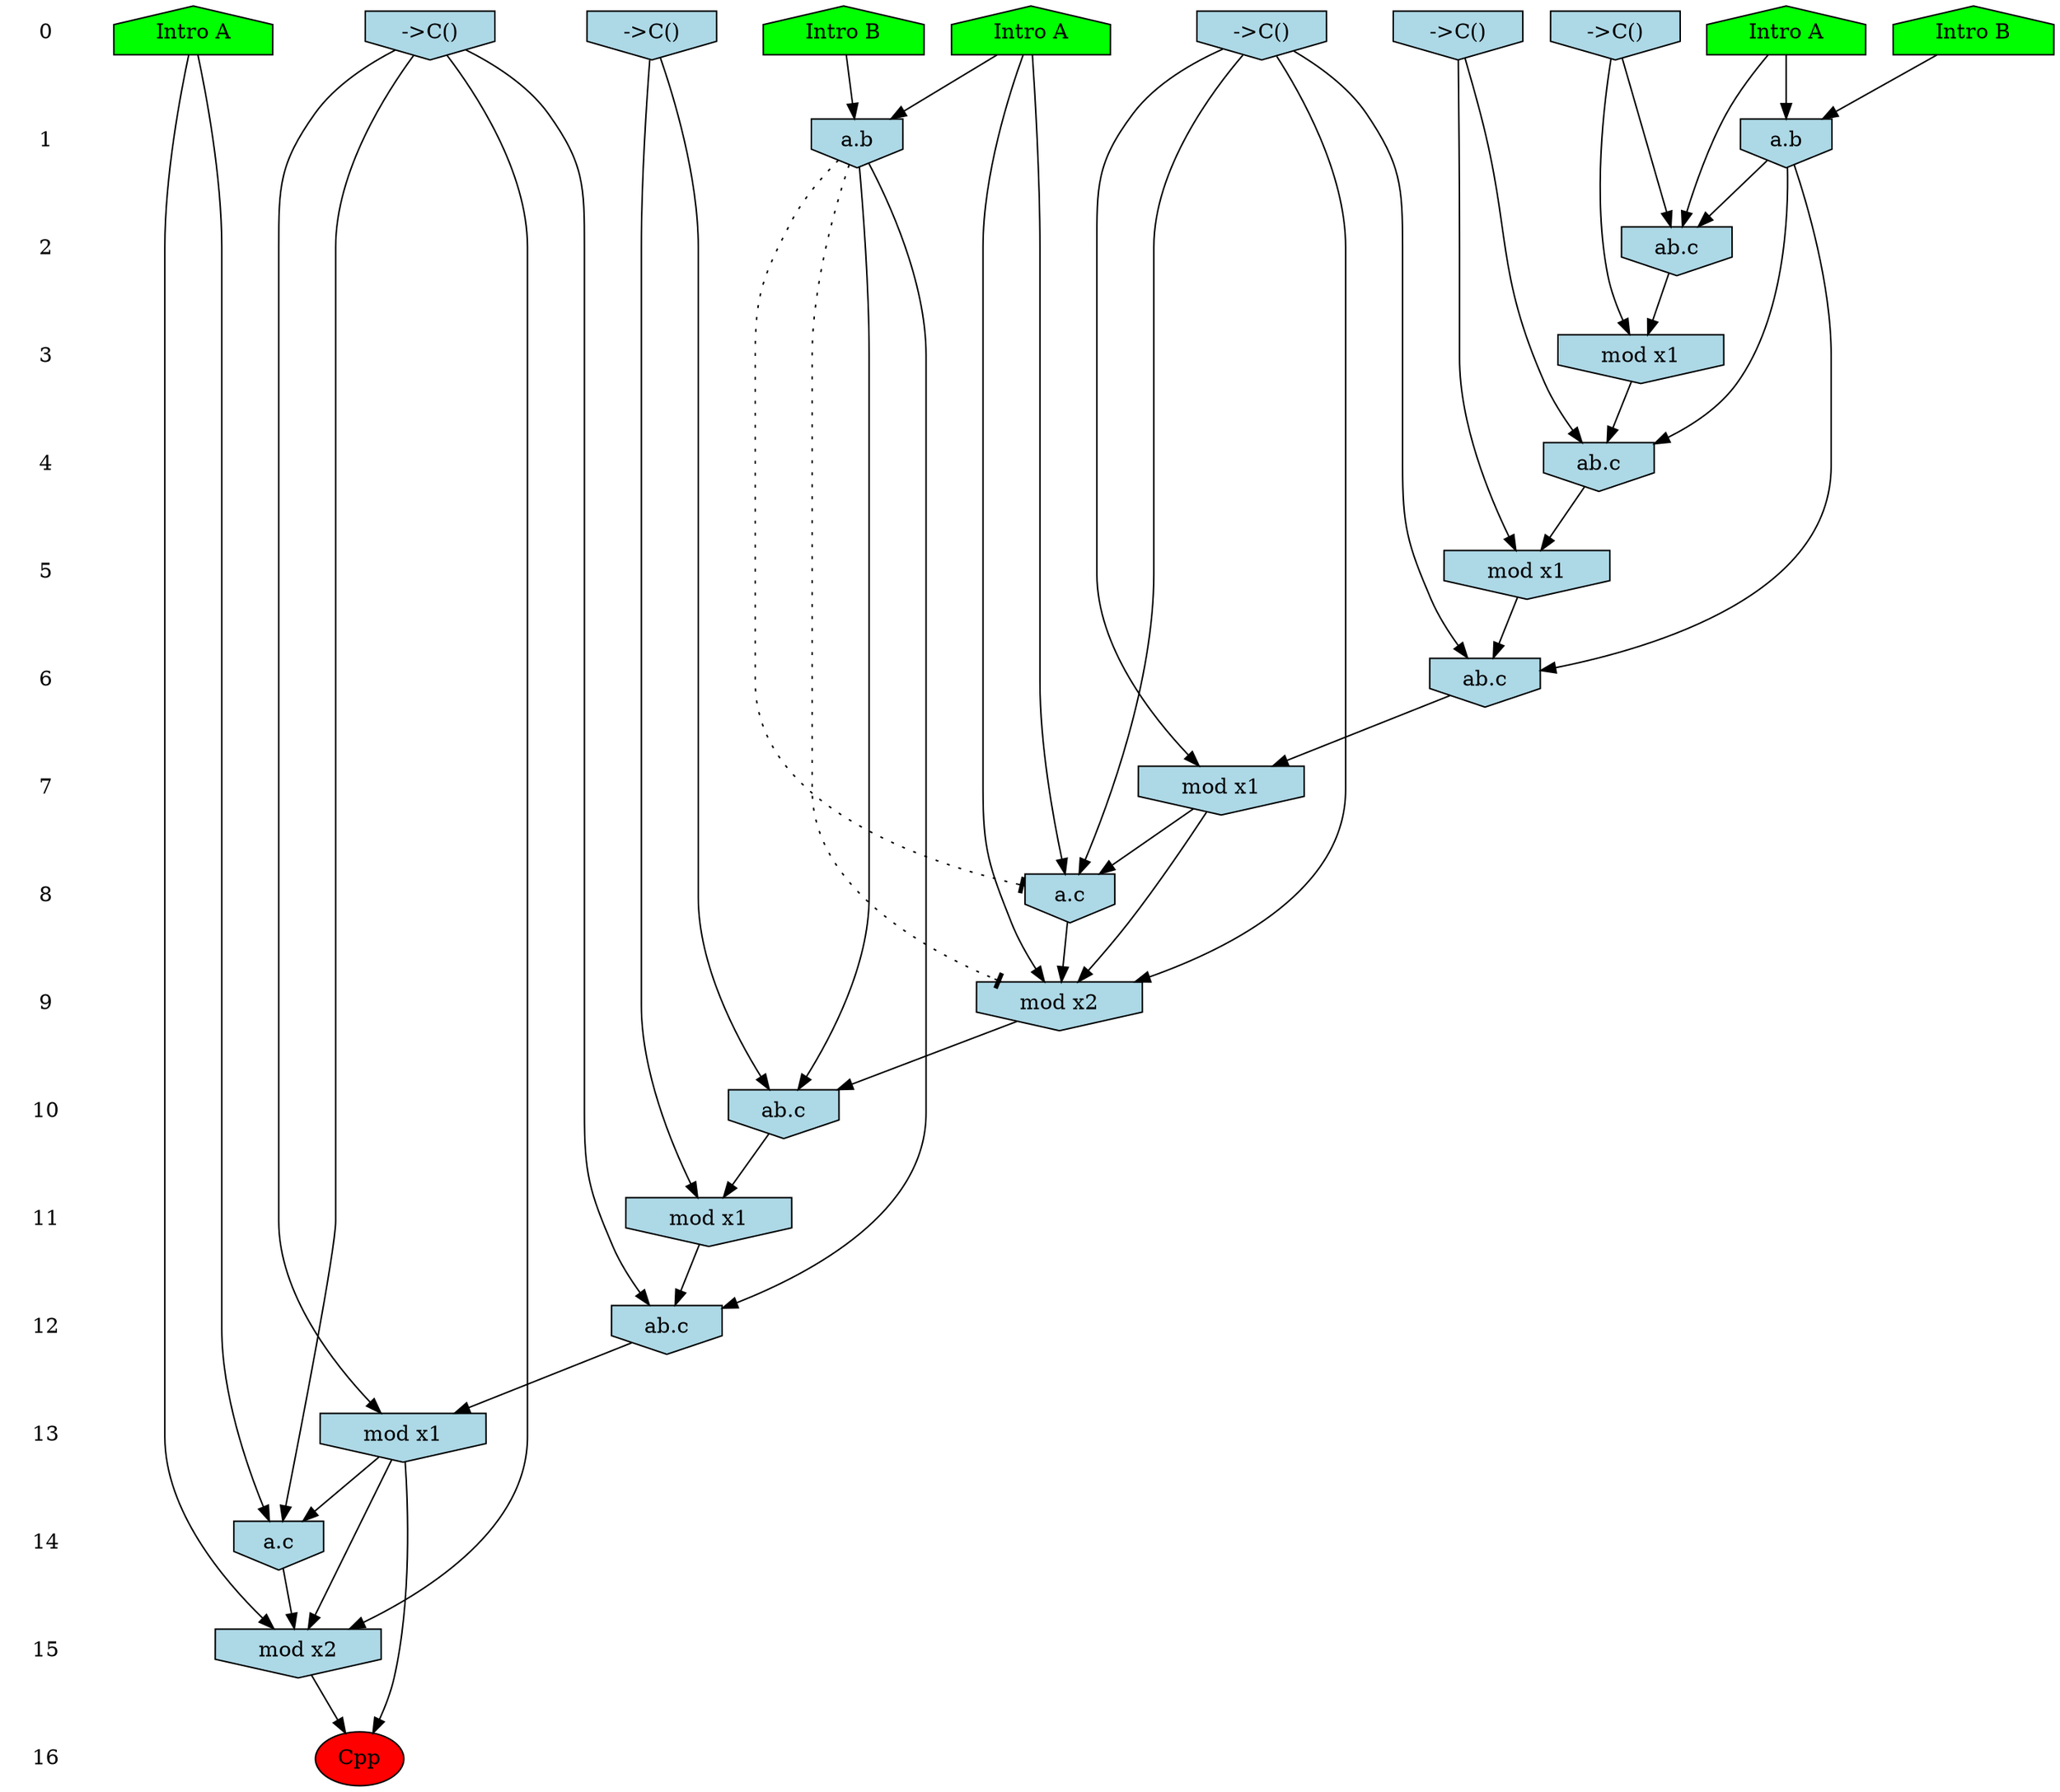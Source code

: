 /* Compression of 1 causal flows obtained in average at 8.617249E+01 t.u */
/* Compressed causal flows were: [7] */
digraph G{
 ranksep=.5 ; 
{ rank = same ; "0" [shape=plaintext] ; node_1 [label ="Intro A", shape=house, style=filled, fillcolor=green] ;
node_2 [label ="Intro B", shape=house, style=filled, fillcolor=green] ;
node_3 [label ="Intro A", shape=house, style=filled, fillcolor=green] ;
node_4 [label ="Intro A", shape=house, style=filled, fillcolor=green] ;
node_5 [label ="Intro B", shape=house, style=filled, fillcolor=green] ;
node_6 [label="->C()", shape=invhouse, style=filled, fillcolor = lightblue] ;
node_7 [label="->C()", shape=invhouse, style=filled, fillcolor = lightblue] ;
node_8 [label="->C()", shape=invhouse, style=filled, fillcolor = lightblue] ;
node_9 [label="->C()", shape=invhouse, style=filled, fillcolor = lightblue] ;
node_10 [label="->C()", shape=invhouse, style=filled, fillcolor = lightblue] ;
}
{ rank = same ; "1" [shape=plaintext] ; node_11 [label="a.b", shape=invhouse, style=filled, fillcolor = lightblue] ;
node_20 [label="a.b", shape=invhouse, style=filled, fillcolor = lightblue] ;
}
{ rank = same ; "2" [shape=plaintext] ; node_12 [label="ab.c", shape=invhouse, style=filled, fillcolor = lightblue] ;
}
{ rank = same ; "3" [shape=plaintext] ; node_13 [label="mod x1", shape=invhouse, style=filled, fillcolor = lightblue] ;
}
{ rank = same ; "4" [shape=plaintext] ; node_14 [label="ab.c", shape=invhouse, style=filled, fillcolor = lightblue] ;
}
{ rank = same ; "5" [shape=plaintext] ; node_15 [label="mod x1", shape=invhouse, style=filled, fillcolor = lightblue] ;
}
{ rank = same ; "6" [shape=plaintext] ; node_16 [label="ab.c", shape=invhouse, style=filled, fillcolor = lightblue] ;
}
{ rank = same ; "7" [shape=plaintext] ; node_17 [label="mod x1", shape=invhouse, style=filled, fillcolor = lightblue] ;
}
{ rank = same ; "8" [shape=plaintext] ; node_18 [label="a.c", shape=invhouse, style=filled, fillcolor = lightblue] ;
}
{ rank = same ; "9" [shape=plaintext] ; node_19 [label="mod x2", shape=invhouse, style=filled, fillcolor = lightblue] ;
}
{ rank = same ; "10" [shape=plaintext] ; node_21 [label="ab.c", shape=invhouse, style=filled, fillcolor = lightblue] ;
}
{ rank = same ; "11" [shape=plaintext] ; node_22 [label="mod x1", shape=invhouse, style=filled, fillcolor = lightblue] ;
}
{ rank = same ; "12" [shape=plaintext] ; node_23 [label="ab.c", shape=invhouse, style=filled, fillcolor = lightblue] ;
}
{ rank = same ; "13" [shape=plaintext] ; node_24 [label="mod x1", shape=invhouse, style=filled, fillcolor = lightblue] ;
}
{ rank = same ; "14" [shape=plaintext] ; node_25 [label="a.c", shape=invhouse, style=filled, fillcolor = lightblue] ;
}
{ rank = same ; "15" [shape=plaintext] ; node_26 [label="mod x2", shape=invhouse, style=filled, fillcolor = lightblue] ;
}
{ rank = same ; "16" [shape=plaintext] ; node_27 [label ="Cpp", style=filled, fillcolor=red] ;
}
"0" -> "1" [style="invis"]; 
"1" -> "2" [style="invis"]; 
"2" -> "3" [style="invis"]; 
"3" -> "4" [style="invis"]; 
"4" -> "5" [style="invis"]; 
"5" -> "6" [style="invis"]; 
"6" -> "7" [style="invis"]; 
"7" -> "8" [style="invis"]; 
"8" -> "9" [style="invis"]; 
"9" -> "10" [style="invis"]; 
"10" -> "11" [style="invis"]; 
"11" -> "12" [style="invis"]; 
"12" -> "13" [style="invis"]; 
"13" -> "14" [style="invis"]; 
"14" -> "15" [style="invis"]; 
"15" -> "16" [style="invis"]; 
node_2 -> node_11
node_3 -> node_11
node_3 -> node_12
node_7 -> node_12
node_11 -> node_12
node_7 -> node_13
node_12 -> node_13
node_8 -> node_14
node_11 -> node_14
node_13 -> node_14
node_8 -> node_15
node_14 -> node_15
node_10 -> node_16
node_11 -> node_16
node_15 -> node_16
node_10 -> node_17
node_16 -> node_17
node_4 -> node_18
node_10 -> node_18
node_17 -> node_18
node_4 -> node_19
node_10 -> node_19
node_17 -> node_19
node_18 -> node_19
node_4 -> node_20
node_5 -> node_20
node_6 -> node_21
node_19 -> node_21
node_20 -> node_21
node_6 -> node_22
node_21 -> node_22
node_9 -> node_23
node_20 -> node_23
node_22 -> node_23
node_9 -> node_24
node_23 -> node_24
node_1 -> node_25
node_9 -> node_25
node_24 -> node_25
node_1 -> node_26
node_9 -> node_26
node_24 -> node_26
node_25 -> node_26
node_24 -> node_27
node_26 -> node_27
node_20 -> node_19 [style=dotted, arrowhead = tee] 
node_20 -> node_18 [style=dotted, arrowhead = tee] 
}
/*
 Dot generation time: 0.000144
*/